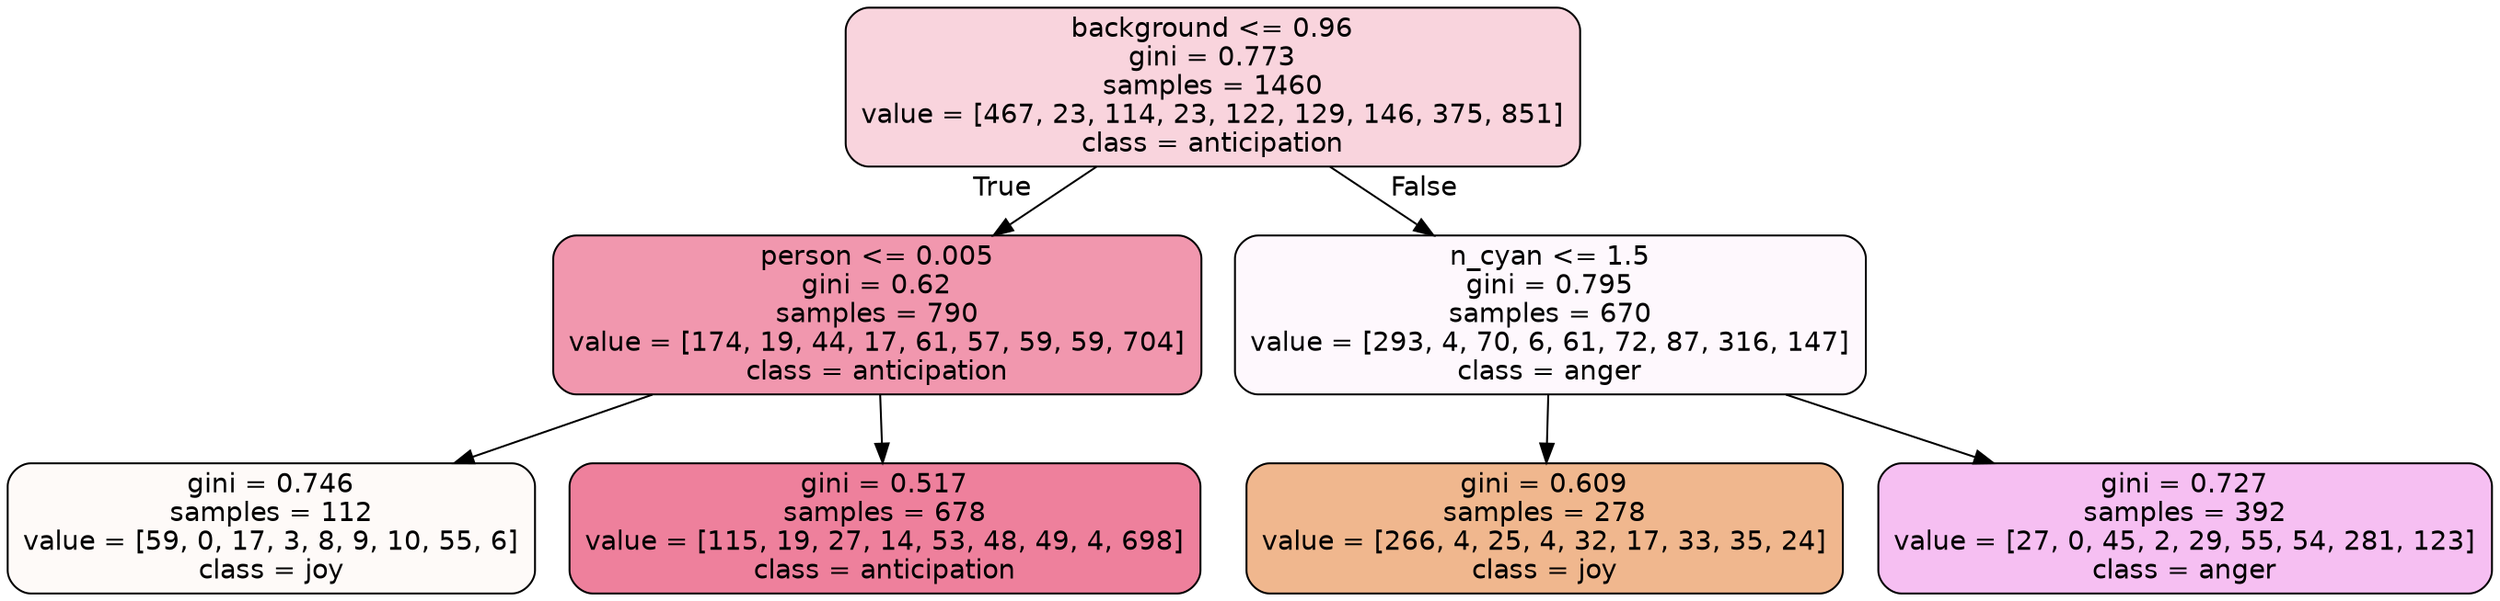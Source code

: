 digraph Tree {
node [shape=box, style="filled, rounded", color="black", fontname=helvetica] ;
edge [fontname=helvetica] ;
0 [label="background <= 0.96\ngini = 0.773\nsamples = 1460\nvalue = [467, 23, 114, 23, 122, 129, 146, 375, 851]\nclass = anticipation", fillcolor="#e5396437"] ;
1 [label="person <= 0.005\ngini = 0.62\nsamples = 790\nvalue = [174, 19, 44, 17, 61, 57, 59, 59, 704]\nclass = anticipation", fillcolor="#e5396485"] ;
0 -> 1 [labeldistance=2.5, labelangle=45, headlabel="True"] ;
2 [label="gini = 0.746\nsamples = 112\nvalue = [59, 0, 17, 3, 8, 9, 10, 55, 6]\nclass = joy", fillcolor="#e5813909"] ;
1 -> 2 ;
3 [label="gini = 0.517\nsamples = 678\nvalue = [115, 19, 27, 14, 53, 48, 49, 4, 698]\nclass = anticipation", fillcolor="#e53964a3"] ;
1 -> 3 ;
4 [label="n_cyan <= 1.5\ngini = 0.795\nsamples = 670\nvalue = [293, 4, 70, 6, 61, 72, 87, 316, 147]\nclass = anger", fillcolor="#e539d708"] ;
0 -> 4 [labeldistance=2.5, labelangle=-45, headlabel="False"] ;
5 [label="gini = 0.609\nsamples = 278\nvalue = [266, 4, 25, 4, 32, 17, 33, 35, 24]\nclass = joy", fillcolor="#e5813991"] ;
4 -> 5 ;
6 [label="gini = 0.727\nsamples = 392\nvalue = [27, 0, 45, 2, 29, 55, 54, 281, 123]\nclass = anger", fillcolor="#e539d752"] ;
4 -> 6 ;
}